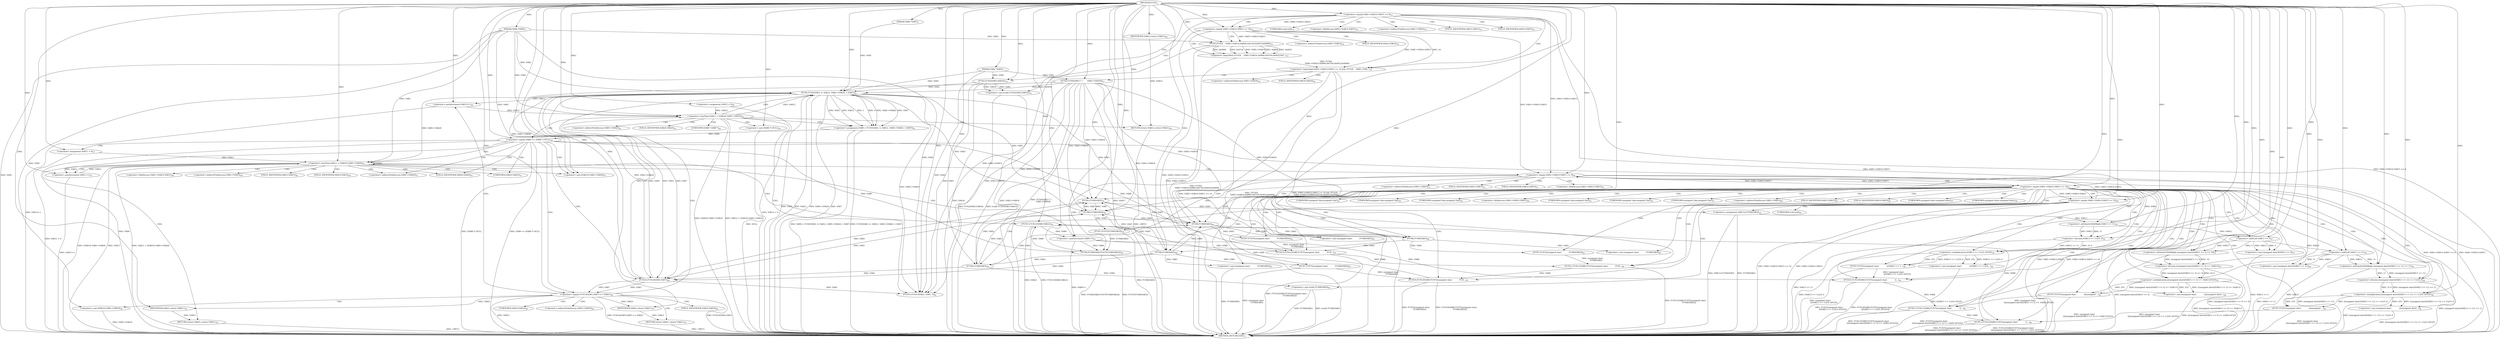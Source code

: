 digraph "FUN1" {  
"8" [label = <(METHOD,FUN1)<SUB>1</SUB>> ]
"237" [label = <(METHOD_RETURN,VAR1)<SUB>1</SUB>> ]
"9" [label = <(PARAM,VAR2 *VAR3)<SUB>1</SUB>> ]
"10" [label = <(PARAM,VAR4 *VAR5)<SUB>1</SUB>> ]
"11" [label = <(PARAM,VAR6 *VAR7)<SUB>2</SUB>> ]
"231" [label = <(FUN15,FUN15(VAR3, VAR5, 3))<SUB>61</SUB>> ]
"235" [label = <(RETURN,return VAR23;,return VAR23;)<SUB>65</SUB>> ]
"18" [label = <(&lt;operator&gt;.equals,VAR5-&gt;VAR14.VAR15 == 8)<SUB>13</SUB>> ]
"63" [label = <(&lt;operator&gt;.lessThan,VAR12 &lt; (VAR10) VAR5-&gt;VAR19)<SUB>20</SUB>> ]
"70" [label = <(&lt;operator&gt;.postIncrement,VAR12++)<SUB>20</SUB>> ]
"236" [label = <(IDENTIFIER,VAR23,return VAR23;)<SUB>65</SUB>> ]
"26" [label = <(&lt;operator&gt;.cast,(void) FUN2(VAR3,VAR16))<SUB>14</SUB>> ]
"60" [label = <(&lt;operator&gt;.assignment,VAR12 = 0)<SUB>20</SUB>> ]
"73" [label = <(&lt;operator&gt;.assignment,VAR9 = FUN5(VAR3, 0, VAR12, VAR5-&gt;VAR20, 1,VAR7))<SUB>22</SUB>> ]
"65" [label = <(&lt;operator&gt;.cast,(VAR10) VAR5-&gt;VAR19)<SUB>20</SUB>> ]
"85" [label = <(&lt;operator&gt;.equals,VAR9 == (VAR8 *) NULL)<SUB>24</SUB>> ]
"98" [label = <(&lt;operator&gt;.lessThan,VAR11 &lt; (VAR10) VAR5-&gt;VAR20)<SUB>27</SUB>> ]
"105" [label = <(&lt;operator&gt;.postIncrement,VAR11++)<SUB>27</SUB>> ]
"223" [label = <(&lt;operator&gt;.equals,FUN14(VAR3,VAR7) == VAR21)<SUB>56</SUB>> ]
"28" [label = <(FUN2,FUN2(VAR3,VAR16))<SUB>14</SUB>> ]
"34" [label = <(&lt;operator&gt;.logicalAnd,VAR5-&gt;VAR14.VAR15 == 16 &amp;&amp; !FUN3(
    VAR5-&gt;VAR...)<SUB>15</SUB>> ]
"75" [label = <(FUN5,FUN5(VAR3, 0, VAR12, VAR5-&gt;VAR20, 1,VAR7))<SUB>22</SUB>> ]
"91" [label = <(RETURN,return VAR21;,return VAR21;)<SUB>25</SUB>> ]
"95" [label = <(&lt;operator&gt;.assignment,VAR11 = 0)<SUB>27</SUB>> ]
"217" [label = <(FUN13,FUN13(VAR9,VAR22))<SUB>52</SUB>> ]
"220" [label = <(&lt;operator&gt;.postIncrement,VAR9++)<SUB>53</SUB>> ]
"229" [label = <(RETURN,return VAR21;,return VAR21;)<SUB>57</SUB>> ]
"52" [label = <(FUN4,FUN4(VAR17,&quot;&quot;,
      VAR3-&gt;VAR18))<SUB>17</SUB>> ]
"87" [label = <(&lt;operator&gt;.cast,(VAR8 *) NULL)<SUB>24</SUB>> ]
"92" [label = <(IDENTIFIER,VAR21,return VAR21;)<SUB>25</SUB>> ]
"100" [label = <(&lt;operator&gt;.cast,(VAR10) VAR5-&gt;VAR20)<SUB>27</SUB>> ]
"109" [label = <(&lt;operator&gt;.equals,VAR5-&gt;VAR14.VAR15 == 8)<SUB>29</SUB>> ]
"224" [label = <(FUN14,FUN14(VAR3,VAR7))<SUB>56</SUB>> ]
"230" [label = <(IDENTIFIER,VAR21,return VAR21;)<SUB>57</SUB>> ]
"35" [label = <(&lt;operator&gt;.equals,VAR5-&gt;VAR14.VAR15 == 16)<SUB>15</SUB>> ]
"42" [label = <(&lt;operator&gt;.logicalNot,!FUN3(
    VAR5-&gt;VAR14,0xf800,0x07e0,0x001f,0x0...)<SUB>15</SUB>> ]
"117" [label = <(FUN6,FUN6(VAR9,FUN7(FUN8(VAR3))))<SUB>30</SUB>> ]
"43" [label = <(FUN3,FUN3(
    VAR5-&gt;VAR14,0xf800,0x07e0,0x001f,0x0000))<SUB>15</SUB>> ]
"119" [label = <(FUN7,FUN7(FUN8(VAR3)))<SUB>30</SUB>> ]
"125" [label = <(&lt;operator&gt;.equals,VAR5-&gt;VAR14.VAR15 == 16)<SUB>31</SUB>> ]
"120" [label = <(FUN8,FUN8(VAR3))<SUB>30</SUB>> ]
"133" [label = <(&lt;operator&gt;.assignment,VAR13=FUN9(VAR3))<SUB>33</SUB>> ]
"137" [label = <(FUN10,FUN10(VAR9,FUN7((unsigned char)
             ((...)<SUB>34</SUB>> ]
"149" [label = <(FUN11,FUN11(VAR9,FUN7((unsigned char)
             ((...)<SUB>36</SUB>> ]
"165" [label = <(FUN12,FUN12(VAR9,FUN7((unsigned char)
             ((...)<SUB>38</SUB>> ]
"183" [label = <(FUN12,FUN12(VAR9,FUN7((unsigned char)
            FUN...)<SUB>43</SUB>> ]
"190" [label = <(FUN11,FUN11(VAR9,FUN7((unsigned char)
            FUN...)<SUB>45</SUB>> ]
"197" [label = <(FUN10,FUN10(VAR9,FUN7((unsigned char)
            FUN...)<SUB>47</SUB>> ]
"135" [label = <(FUN9,FUN9(VAR3))<SUB>33</SUB>> ]
"139" [label = <(FUN7,FUN7((unsigned char)
             (((VAR13 &gt;&gt; 1...)<SUB>34</SUB>> ]
"151" [label = <(FUN7,FUN7((unsigned char)
             ((((unsigned ...)<SUB>36</SUB>> ]
"167" [label = <(FUN7,FUN7((unsigned char)
             ((((unsigned ...)<SUB>38</SUB>> ]
"205" [label = <(&lt;operator&gt;.equals,VAR5-&gt;VAR14.VAR15 == 32)<SUB>49</SUB>> ]
"140" [label = <(&lt;operator&gt;.cast,(unsigned char)
             (((VAR13 &gt;&gt; 11)/31...)<SUB>34</SUB>> ]
"152" [label = <(&lt;operator&gt;.cast,(unsigned char)
             ((((unsigned short...)<SUB>36</SUB>> ]
"168" [label = <(&lt;operator&gt;.cast,(unsigned char)
             ((((unsigned short...)<SUB>38</SUB>> ]
"185" [label = <(FUN7,FUN7((unsigned char)
            FUN8(VAR3)))<SUB>43</SUB>> ]
"192" [label = <(FUN7,FUN7((unsigned char)
            FUN8(VAR3)))<SUB>45</SUB>> ]
"199" [label = <(FUN7,FUN7((unsigned char)
            FUN8(VAR3)))<SUB>47</SUB>> ]
"213" [label = <(&lt;operator&gt;.cast,(void) FUN8(VAR3))<SUB>50</SUB>> ]
"142" [label = <(&lt;operator&gt;.multiplication,((VAR13 &gt;&gt; 11)/31.0)*255)<SUB>35</SUB>> ]
"154" [label = <(&lt;operator&gt;.multiplication,(((unsigned short)(VAR13 &lt;&lt; 5) &gt;&gt; 10)/63.0)*255)<SUB>37</SUB>> ]
"170" [label = <(&lt;operator&gt;.multiplication,(((unsigned short)(VAR13 &lt;&lt; 11) &gt;&gt; 11)/31.0)*255)<SUB>39</SUB>> ]
"186" [label = <(&lt;operator&gt;.cast,(unsigned char)
            FUN8(VAR3))<SUB>43</SUB>> ]
"193" [label = <(&lt;operator&gt;.cast,(unsigned char)
            FUN8(VAR3))<SUB>45</SUB>> ]
"200" [label = <(&lt;operator&gt;.cast,(unsigned char)
            FUN8(VAR3))<SUB>47</SUB>> ]
"143" [label = <(&lt;operator&gt;.division,(VAR13 &gt;&gt; 11)/31.0)<SUB>35</SUB>> ]
"155" [label = <(&lt;operator&gt;.division,((unsigned short)(VAR13 &lt;&lt; 5) &gt;&gt; 10)/63.0)<SUB>37</SUB>> ]
"171" [label = <(&lt;operator&gt;.division,((unsigned short)(VAR13 &lt;&lt; 11) &gt;&gt; 11)/31.0)<SUB>39</SUB>> ]
"188" [label = <(FUN8,FUN8(VAR3))<SUB>44</SUB>> ]
"195" [label = <(FUN8,FUN8(VAR3))<SUB>46</SUB>> ]
"202" [label = <(FUN8,FUN8(VAR3))<SUB>48</SUB>> ]
"215" [label = <(FUN8,FUN8(VAR3))<SUB>50</SUB>> ]
"144" [label = <(&lt;operator&gt;.arithmeticShiftRight,VAR13 &gt;&gt; 11)<SUB>35</SUB>> ]
"156" [label = <(&lt;operator&gt;.arithmeticShiftRight,(unsigned short)(VAR13 &lt;&lt; 5) &gt;&gt; 10)<SUB>37</SUB>> ]
"172" [label = <(&lt;operator&gt;.arithmeticShiftRight,(unsigned short)(VAR13 &lt;&lt; 11) &gt;&gt; 11)<SUB>39</SUB>> ]
"157" [label = <(&lt;operator&gt;.cast,(unsigned short)(VAR13 &lt;&lt; 5))<SUB>37</SUB>> ]
"173" [label = <(&lt;operator&gt;.cast,(unsigned short)(VAR13 &lt;&lt; 11))<SUB>39</SUB>> ]
"159" [label = <(&lt;operator&gt;.shiftLeft,VAR13 &lt;&lt; 5)<SUB>37</SUB>> ]
"175" [label = <(&lt;operator&gt;.shiftLeft,VAR13 &lt;&lt; 11)<SUB>39</SUB>> ]
"27" [label = <(UNKNOWN,void,void)<SUB>14</SUB>> ]
"66" [label = <(UNKNOWN,VAR10,VAR10)<SUB>20</SUB>> ]
"67" [label = <(&lt;operator&gt;.indirectFieldAccess,VAR5-&gt;VAR19)<SUB>20</SUB>> ]
"69" [label = <(FIELD_IDENTIFIER,VAR19,VAR19)<SUB>20</SUB>> ]
"79" [label = <(&lt;operator&gt;.indirectFieldAccess,VAR5-&gt;VAR20)<SUB>22</SUB>> ]
"81" [label = <(FIELD_IDENTIFIER,VAR20,VAR20)<SUB>22</SUB>> ]
"88" [label = <(UNKNOWN,VAR8 *,VAR8 *)<SUB>24</SUB>> ]
"101" [label = <(UNKNOWN,VAR10,VAR10)<SUB>27</SUB>> ]
"102" [label = <(&lt;operator&gt;.indirectFieldAccess,VAR5-&gt;VAR20)<SUB>27</SUB>> ]
"36" [label = <(&lt;operator&gt;.fieldAccess,VAR5-&gt;VAR14.VAR15)<SUB>15</SUB>> ]
"55" [label = <(&lt;operator&gt;.indirectFieldAccess,VAR3-&gt;VAR18)<SUB>18</SUB>> ]
"104" [label = <(FIELD_IDENTIFIER,VAR20,VAR20)<SUB>27</SUB>> ]
"110" [label = <(&lt;operator&gt;.fieldAccess,VAR5-&gt;VAR14.VAR15)<SUB>29</SUB>> ]
"37" [label = <(&lt;operator&gt;.indirectFieldAccess,VAR5-&gt;VAR14)<SUB>15</SUB>> ]
"40" [label = <(FIELD_IDENTIFIER,VAR15,VAR15)<SUB>15</SUB>> ]
"44" [label = <(&lt;operator&gt;.indirectFieldAccess,VAR5-&gt;VAR14)<SUB>16</SUB>> ]
"57" [label = <(FIELD_IDENTIFIER,VAR18,VAR18)<SUB>18</SUB>> ]
"111" [label = <(&lt;operator&gt;.indirectFieldAccess,VAR5-&gt;VAR14)<SUB>29</SUB>> ]
"114" [label = <(FIELD_IDENTIFIER,VAR15,VAR15)<SUB>29</SUB>> ]
"39" [label = <(FIELD_IDENTIFIER,VAR14,VAR14)<SUB>15</SUB>> ]
"46" [label = <(FIELD_IDENTIFIER,VAR14,VAR14)<SUB>16</SUB>> ]
"113" [label = <(FIELD_IDENTIFIER,VAR14,VAR14)<SUB>29</SUB>> ]
"126" [label = <(&lt;operator&gt;.fieldAccess,VAR5-&gt;VAR14.VAR15)<SUB>31</SUB>> ]
"127" [label = <(&lt;operator&gt;.indirectFieldAccess,VAR5-&gt;VAR14)<SUB>31</SUB>> ]
"130" [label = <(FIELD_IDENTIFIER,VAR15,VAR15)<SUB>31</SUB>> ]
"129" [label = <(FIELD_IDENTIFIER,VAR14,VAR14)<SUB>31</SUB>> ]
"141" [label = <(UNKNOWN,unsigned char,unsigned char)<SUB>34</SUB>> ]
"153" [label = <(UNKNOWN,unsigned char,unsigned char)<SUB>36</SUB>> ]
"169" [label = <(UNKNOWN,unsigned char,unsigned char)<SUB>38</SUB>> ]
"206" [label = <(&lt;operator&gt;.fieldAccess,VAR5-&gt;VAR14.VAR15)<SUB>49</SUB>> ]
"187" [label = <(UNKNOWN,unsigned char,unsigned char)<SUB>43</SUB>> ]
"194" [label = <(UNKNOWN,unsigned char,unsigned char)<SUB>45</SUB>> ]
"201" [label = <(UNKNOWN,unsigned char,unsigned char)<SUB>47</SUB>> ]
"207" [label = <(&lt;operator&gt;.indirectFieldAccess,VAR5-&gt;VAR14)<SUB>49</SUB>> ]
"210" [label = <(FIELD_IDENTIFIER,VAR15,VAR15)<SUB>49</SUB>> ]
"214" [label = <(UNKNOWN,void,void)<SUB>50</SUB>> ]
"209" [label = <(FIELD_IDENTIFIER,VAR14,VAR14)<SUB>49</SUB>> ]
"158" [label = <(UNKNOWN,unsigned short,unsigned short)<SUB>37</SUB>> ]
"174" [label = <(UNKNOWN,unsigned short,unsigned short)<SUB>39</SUB>> ]
  "235" -> "237"  [ label = "DDG: &lt;RET&gt;"] 
  "91" -> "237"  [ label = "DDG: &lt;RET&gt;"] 
  "229" -> "237"  [ label = "DDG: &lt;RET&gt;"] 
  "10" -> "237"  [ label = "DDG: VAR5"] 
  "18" -> "237"  [ label = "DDG: VAR5-&gt;VAR14.VAR15"] 
  "18" -> "237"  [ label = "DDG: VAR5-&gt;VAR14.VAR15 == 8"] 
  "35" -> "237"  [ label = "DDG: VAR5-&gt;VAR14.VAR15"] 
  "34" -> "237"  [ label = "DDG: VAR5-&gt;VAR14.VAR15 == 16"] 
  "43" -> "237"  [ label = "DDG: VAR5-&gt;VAR14"] 
  "42" -> "237"  [ label = "DDG: FUN3(
    VAR5-&gt;VAR14,0xf800,0x07e0,0x001f,0x0000)"] 
  "34" -> "237"  [ label = "DDG: !FUN3(
    VAR5-&gt;VAR14,0xf800,0x07e0,0x001f,0x0000)"] 
  "34" -> "237"  [ label = "DDG: VAR5-&gt;VAR14.VAR15 == 16 &amp;&amp; !FUN3(
    VAR5-&gt;VAR14,0xf800,0x07e0,0x001f,0x0000)"] 
  "52" -> "237"  [ label = "DDG: VAR3-&gt;VAR18"] 
  "52" -> "237"  [ label = "DDG: FUN4(VAR17,&quot;&quot;,
      VAR3-&gt;VAR18)"] 
  "26" -> "237"  [ label = "DDG: FUN2(VAR3,VAR16)"] 
  "26" -> "237"  [ label = "DDG: (void) FUN2(VAR3,VAR16)"] 
  "60" -> "237"  [ label = "DDG: VAR12 = 0"] 
  "65" -> "237"  [ label = "DDG: VAR5-&gt;VAR19"] 
  "63" -> "237"  [ label = "DDG: (VAR10) VAR5-&gt;VAR19"] 
  "63" -> "237"  [ label = "DDG: VAR12 &lt; (VAR10) VAR5-&gt;VAR19"] 
  "75" -> "237"  [ label = "DDG: VAR3"] 
  "75" -> "237"  [ label = "DDG: VAR12"] 
  "75" -> "237"  [ label = "DDG: VAR5-&gt;VAR20"] 
  "75" -> "237"  [ label = "DDG: VAR7"] 
  "73" -> "237"  [ label = "DDG: FUN5(VAR3, 0, VAR12, VAR5-&gt;VAR20, 1,VAR7)"] 
  "73" -> "237"  [ label = "DDG: VAR9 = FUN5(VAR3, 0, VAR12, VAR5-&gt;VAR20, 1,VAR7)"] 
  "85" -> "237"  [ label = "DDG: VAR9"] 
  "85" -> "237"  [ label = "DDG: (VAR8 *) NULL"] 
  "85" -> "237"  [ label = "DDG: VAR9 == (VAR8 *) NULL"] 
  "95" -> "237"  [ label = "DDG: VAR11 = 0"] 
  "98" -> "237"  [ label = "DDG: VAR11"] 
  "98" -> "237"  [ label = "DDG: (VAR10) VAR5-&gt;VAR20"] 
  "98" -> "237"  [ label = "DDG: VAR11 &lt; (VAR10) VAR5-&gt;VAR20"] 
  "223" -> "237"  [ label = "DDG: FUN14(VAR3,VAR7)"] 
  "223" -> "237"  [ label = "DDG: VAR21"] 
  "223" -> "237"  [ label = "DDG: FUN14(VAR3,VAR7) == VAR21"] 
  "70" -> "237"  [ label = "DDG: VAR12++"] 
  "109" -> "237"  [ label = "DDG: VAR5-&gt;VAR14.VAR15"] 
  "109" -> "237"  [ label = "DDG: VAR5-&gt;VAR14.VAR15 == 8"] 
  "125" -> "237"  [ label = "DDG: VAR5-&gt;VAR14.VAR15"] 
  "125" -> "237"  [ label = "DDG: VAR5-&gt;VAR14.VAR15 == 16"] 
  "183" -> "237"  [ label = "DDG: FUN12(VAR9,FUN7((unsigned char)
            FUN8(VAR3)))"] 
  "190" -> "237"  [ label = "DDG: FUN11(VAR9,FUN7((unsigned char)
            FUN8(VAR3)))"] 
  "200" -> "237"  [ label = "DDG: FUN8(VAR3)"] 
  "199" -> "237"  [ label = "DDG: (unsigned char)
            FUN8(VAR3)"] 
  "197" -> "237"  [ label = "DDG: FUN7((unsigned char)
            FUN8(VAR3))"] 
  "197" -> "237"  [ label = "DDG: FUN10(VAR9,FUN7((unsigned char)
            FUN8(VAR3)))"] 
  "205" -> "237"  [ label = "DDG: VAR5-&gt;VAR14.VAR15"] 
  "205" -> "237"  [ label = "DDG: VAR5-&gt;VAR14.VAR15 == 32"] 
  "213" -> "237"  [ label = "DDG: FUN8(VAR3)"] 
  "213" -> "237"  [ label = "DDG: (void) FUN8(VAR3)"] 
  "133" -> "237"  [ label = "DDG: FUN9(VAR3)"] 
  "133" -> "237"  [ label = "DDG: VAR13=FUN9(VAR3)"] 
  "143" -> "237"  [ label = "DDG: VAR13 &gt;&gt; 11"] 
  "142" -> "237"  [ label = "DDG: (VAR13 &gt;&gt; 11)/31.0"] 
  "140" -> "237"  [ label = "DDG: ((VAR13 &gt;&gt; 11)/31.0)*255"] 
  "139" -> "237"  [ label = "DDG: (unsigned char)
             (((VAR13 &gt;&gt; 11)/31.0)*255)"] 
  "137" -> "237"  [ label = "DDG: FUN7((unsigned char)
             (((VAR13 &gt;&gt; 11)/31.0)*255))"] 
  "137" -> "237"  [ label = "DDG: FUN10(VAR9,FUN7((unsigned char)
             (((VAR13 &gt;&gt; 11)/31.0)*255)))"] 
  "157" -> "237"  [ label = "DDG: VAR13 &lt;&lt; 5"] 
  "156" -> "237"  [ label = "DDG: (unsigned short)(VAR13 &lt;&lt; 5)"] 
  "155" -> "237"  [ label = "DDG: (unsigned short)(VAR13 &lt;&lt; 5) &gt;&gt; 10"] 
  "154" -> "237"  [ label = "DDG: ((unsigned short)(VAR13 &lt;&lt; 5) &gt;&gt; 10)/63.0"] 
  "152" -> "237"  [ label = "DDG: (((unsigned short)(VAR13 &lt;&lt; 5) &gt;&gt; 10)/63.0)*255"] 
  "151" -> "237"  [ label = "DDG: (unsigned char)
             ((((unsigned short)(VAR13 &lt;&lt; 5) &gt;&gt; 10)/63.0)*255)"] 
  "149" -> "237"  [ label = "DDG: FUN7((unsigned char)
             ((((unsigned short)(VAR13 &lt;&lt; 5) &gt;&gt; 10)/63.0)*255))"] 
  "149" -> "237"  [ label = "DDG: FUN11(VAR9,FUN7((unsigned char)
             ((((unsigned short)(VAR13 &lt;&lt; 5) &gt;&gt; 10)/63.0)*255)))"] 
  "175" -> "237"  [ label = "DDG: VAR13"] 
  "173" -> "237"  [ label = "DDG: VAR13 &lt;&lt; 11"] 
  "172" -> "237"  [ label = "DDG: (unsigned short)(VAR13 &lt;&lt; 11)"] 
  "171" -> "237"  [ label = "DDG: (unsigned short)(VAR13 &lt;&lt; 11) &gt;&gt; 11"] 
  "170" -> "237"  [ label = "DDG: ((unsigned short)(VAR13 &lt;&lt; 11) &gt;&gt; 11)/31.0"] 
  "168" -> "237"  [ label = "DDG: (((unsigned short)(VAR13 &lt;&lt; 11) &gt;&gt; 11)/31.0)*255"] 
  "167" -> "237"  [ label = "DDG: (unsigned char)
             ((((unsigned short)(VAR13 &lt;&lt; 11) &gt;&gt; 11)/31.0)*255)"] 
  "165" -> "237"  [ label = "DDG: FUN7((unsigned char)
             ((((unsigned short)(VAR13 &lt;&lt; 11) &gt;&gt; 11)/31.0)*255))"] 
  "165" -> "237"  [ label = "DDG: FUN12(VAR9,FUN7((unsigned char)
             ((((unsigned short)(VAR13 &lt;&lt; 11) &gt;&gt; 11)/31.0)*255)))"] 
  "119" -> "237"  [ label = "DDG: FUN8(VAR3)"] 
  "117" -> "237"  [ label = "DDG: FUN7(FUN8(VAR3))"] 
  "117" -> "237"  [ label = "DDG: FUN6(VAR9,FUN7(FUN8(VAR3)))"] 
  "217" -> "237"  [ label = "DDG: FUN13(VAR9,VAR22)"] 
  "220" -> "237"  [ label = "DDG: VAR9++"] 
  "105" -> "237"  [ label = "DDG: VAR11++"] 
  "87" -> "237"  [ label = "DDG: NULL"] 
  "28" -> "237"  [ label = "DDG: VAR16"] 
  "217" -> "237"  [ label = "DDG: VAR22"] 
  "52" -> "237"  [ label = "DDG: VAR17"] 
  "8" -> "9"  [ label = "DDG: "] 
  "8" -> "10"  [ label = "DDG: "] 
  "8" -> "11"  [ label = "DDG: "] 
  "236" -> "235"  [ label = "DDG: VAR23"] 
  "8" -> "235"  [ label = "DDG: "] 
  "9" -> "231"  [ label = "DDG: VAR3"] 
  "52" -> "231"  [ label = "DDG: VAR3-&gt;VAR18"] 
  "28" -> "231"  [ label = "DDG: VAR3"] 
  "224" -> "231"  [ label = "DDG: VAR3"] 
  "8" -> "231"  [ label = "DDG: "] 
  "10" -> "231"  [ label = "DDG: VAR5"] 
  "43" -> "231"  [ label = "DDG: VAR5-&gt;VAR14"] 
  "75" -> "231"  [ label = "DDG: VAR5-&gt;VAR20"] 
  "8" -> "236"  [ label = "DDG: "] 
  "8" -> "18"  [ label = "DDG: "] 
  "28" -> "26"  [ label = "DDG: VAR3"] 
  "28" -> "26"  [ label = "DDG: VAR16"] 
  "8" -> "60"  [ label = "DDG: "] 
  "60" -> "63"  [ label = "DDG: VAR12"] 
  "70" -> "63"  [ label = "DDG: VAR12"] 
  "8" -> "63"  [ label = "DDG: "] 
  "10" -> "63"  [ label = "DDG: VAR5"] 
  "75" -> "70"  [ label = "DDG: VAR12"] 
  "8" -> "70"  [ label = "DDG: "] 
  "75" -> "73"  [ label = "DDG: 0"] 
  "75" -> "73"  [ label = "DDG: VAR12"] 
  "75" -> "73"  [ label = "DDG: VAR5-&gt;VAR20"] 
  "75" -> "73"  [ label = "DDG: VAR7"] 
  "75" -> "73"  [ label = "DDG: VAR3"] 
  "75" -> "73"  [ label = "DDG: 1"] 
  "10" -> "65"  [ label = "DDG: VAR5"] 
  "9" -> "28"  [ label = "DDG: VAR3"] 
  "8" -> "28"  [ label = "DDG: "] 
  "9" -> "75"  [ label = "DDG: VAR3"] 
  "52" -> "75"  [ label = "DDG: VAR3-&gt;VAR18"] 
  "28" -> "75"  [ label = "DDG: VAR3"] 
  "224" -> "75"  [ label = "DDG: VAR3"] 
  "8" -> "75"  [ label = "DDG: "] 
  "63" -> "75"  [ label = "DDG: VAR12"] 
  "10" -> "75"  [ label = "DDG: VAR5"] 
  "11" -> "75"  [ label = "DDG: VAR7"] 
  "224" -> "75"  [ label = "DDG: VAR7"] 
  "73" -> "85"  [ label = "DDG: VAR9"] 
  "8" -> "85"  [ label = "DDG: "] 
  "92" -> "91"  [ label = "DDG: VAR21"] 
  "8" -> "95"  [ label = "DDG: "] 
  "95" -> "98"  [ label = "DDG: VAR11"] 
  "105" -> "98"  [ label = "DDG: VAR11"] 
  "8" -> "98"  [ label = "DDG: "] 
  "10" -> "98"  [ label = "DDG: VAR5"] 
  "75" -> "98"  [ label = "DDG: VAR5-&gt;VAR20"] 
  "98" -> "105"  [ label = "DDG: VAR11"] 
  "8" -> "105"  [ label = "DDG: "] 
  "224" -> "223"  [ label = "DDG: VAR3"] 
  "224" -> "223"  [ label = "DDG: VAR7"] 
  "8" -> "223"  [ label = "DDG: "] 
  "230" -> "229"  [ label = "DDG: VAR21"] 
  "35" -> "34"  [ label = "DDG: VAR5-&gt;VAR14.VAR15"] 
  "35" -> "34"  [ label = "DDG: 16"] 
  "42" -> "34"  [ label = "DDG: FUN3(
    VAR5-&gt;VAR14,0xf800,0x07e0,0x001f,0x0000)"] 
  "8" -> "87"  [ label = "DDG: "] 
  "223" -> "92"  [ label = "DDG: VAR21"] 
  "8" -> "92"  [ label = "DDG: "] 
  "10" -> "100"  [ label = "DDG: VAR5"] 
  "75" -> "100"  [ label = "DDG: VAR5-&gt;VAR20"] 
  "197" -> "217"  [ label = "DDG: VAR9"] 
  "165" -> "217"  [ label = "DDG: VAR9"] 
  "117" -> "217"  [ label = "DDG: VAR9"] 
  "8" -> "217"  [ label = "DDG: "] 
  "217" -> "220"  [ label = "DDG: VAR9"] 
  "8" -> "220"  [ label = "DDG: "] 
  "52" -> "224"  [ label = "DDG: VAR3-&gt;VAR18"] 
  "75" -> "224"  [ label = "DDG: VAR3"] 
  "202" -> "224"  [ label = "DDG: VAR3"] 
  "215" -> "224"  [ label = "DDG: VAR3"] 
  "135" -> "224"  [ label = "DDG: VAR3"] 
  "120" -> "224"  [ label = "DDG: VAR3"] 
  "8" -> "224"  [ label = "DDG: "] 
  "75" -> "224"  [ label = "DDG: VAR7"] 
  "223" -> "230"  [ label = "DDG: VAR21"] 
  "8" -> "230"  [ label = "DDG: "] 
  "18" -> "35"  [ label = "DDG: VAR5-&gt;VAR14.VAR15"] 
  "8" -> "35"  [ label = "DDG: "] 
  "43" -> "42"  [ label = "DDG: VAR5-&gt;VAR14"] 
  "43" -> "42"  [ label = "DDG: 0xf800"] 
  "43" -> "42"  [ label = "DDG: 0x001f"] 
  "43" -> "42"  [ label = "DDG: 0x0000"] 
  "43" -> "42"  [ label = "DDG: 0x07e0"] 
  "8" -> "52"  [ label = "DDG: "] 
  "9" -> "52"  [ label = "DDG: VAR3"] 
  "18" -> "109"  [ label = "DDG: VAR5-&gt;VAR14.VAR15"] 
  "35" -> "109"  [ label = "DDG: VAR5-&gt;VAR14.VAR15"] 
  "125" -> "109"  [ label = "DDG: VAR5-&gt;VAR14.VAR15"] 
  "205" -> "109"  [ label = "DDG: VAR5-&gt;VAR14.VAR15"] 
  "8" -> "109"  [ label = "DDG: "] 
  "10" -> "43"  [ label = "DDG: VAR5"] 
  "35" -> "43"  [ label = "DDG: VAR5-&gt;VAR14.VAR15"] 
  "8" -> "43"  [ label = "DDG: "] 
  "85" -> "117"  [ label = "DDG: VAR9"] 
  "220" -> "117"  [ label = "DDG: VAR9"] 
  "8" -> "117"  [ label = "DDG: "] 
  "119" -> "117"  [ label = "DDG: FUN8(VAR3)"] 
  "120" -> "119"  [ label = "DDG: VAR3"] 
  "52" -> "120"  [ label = "DDG: VAR3-&gt;VAR18"] 
  "75" -> "120"  [ label = "DDG: VAR3"] 
  "202" -> "120"  [ label = "DDG: VAR3"] 
  "215" -> "120"  [ label = "DDG: VAR3"] 
  "135" -> "120"  [ label = "DDG: VAR3"] 
  "8" -> "120"  [ label = "DDG: "] 
  "109" -> "125"  [ label = "DDG: VAR5-&gt;VAR14.VAR15"] 
  "8" -> "125"  [ label = "DDG: "] 
  "135" -> "133"  [ label = "DDG: VAR3"] 
  "85" -> "137"  [ label = "DDG: VAR9"] 
  "220" -> "137"  [ label = "DDG: VAR9"] 
  "8" -> "137"  [ label = "DDG: "] 
  "139" -> "137"  [ label = "DDG: (unsigned char)
             (((VAR13 &gt;&gt; 11)/31.0)*255)"] 
  "137" -> "149"  [ label = "DDG: VAR9"] 
  "8" -> "149"  [ label = "DDG: "] 
  "151" -> "149"  [ label = "DDG: (unsigned char)
             ((((unsigned short)(VAR13 &lt;&lt; 5) &gt;&gt; 10)/63.0)*255)"] 
  "149" -> "165"  [ label = "DDG: VAR9"] 
  "8" -> "165"  [ label = "DDG: "] 
  "167" -> "165"  [ label = "DDG: (unsigned char)
             ((((unsigned short)(VAR13 &lt;&lt; 11) &gt;&gt; 11)/31.0)*255)"] 
  "52" -> "135"  [ label = "DDG: VAR3-&gt;VAR18"] 
  "75" -> "135"  [ label = "DDG: VAR3"] 
  "202" -> "135"  [ label = "DDG: VAR3"] 
  "215" -> "135"  [ label = "DDG: VAR3"] 
  "120" -> "135"  [ label = "DDG: VAR3"] 
  "8" -> "135"  [ label = "DDG: "] 
  "142" -> "139"  [ label = "DDG: (VAR13 &gt;&gt; 11)/31.0"] 
  "142" -> "139"  [ label = "DDG: 255"] 
  "154" -> "151"  [ label = "DDG: ((unsigned short)(VAR13 &lt;&lt; 5) &gt;&gt; 10)/63.0"] 
  "154" -> "151"  [ label = "DDG: 255"] 
  "170" -> "167"  [ label = "DDG: ((unsigned short)(VAR13 &lt;&lt; 11) &gt;&gt; 11)/31.0"] 
  "170" -> "167"  [ label = "DDG: 255"] 
  "85" -> "183"  [ label = "DDG: VAR9"] 
  "220" -> "183"  [ label = "DDG: VAR9"] 
  "8" -> "183"  [ label = "DDG: "] 
  "185" -> "183"  [ label = "DDG: (unsigned char)
            FUN8(VAR3)"] 
  "183" -> "190"  [ label = "DDG: VAR9"] 
  "8" -> "190"  [ label = "DDG: "] 
  "192" -> "190"  [ label = "DDG: (unsigned char)
            FUN8(VAR3)"] 
  "190" -> "197"  [ label = "DDG: VAR9"] 
  "8" -> "197"  [ label = "DDG: "] 
  "199" -> "197"  [ label = "DDG: (unsigned char)
            FUN8(VAR3)"] 
  "142" -> "140"  [ label = "DDG: (VAR13 &gt;&gt; 11)/31.0"] 
  "142" -> "140"  [ label = "DDG: 255"] 
  "154" -> "152"  [ label = "DDG: ((unsigned short)(VAR13 &lt;&lt; 5) &gt;&gt; 10)/63.0"] 
  "154" -> "152"  [ label = "DDG: 255"] 
  "170" -> "168"  [ label = "DDG: ((unsigned short)(VAR13 &lt;&lt; 11) &gt;&gt; 11)/31.0"] 
  "170" -> "168"  [ label = "DDG: 255"] 
  "188" -> "185"  [ label = "DDG: VAR3"] 
  "195" -> "192"  [ label = "DDG: VAR3"] 
  "202" -> "199"  [ label = "DDG: VAR3"] 
  "125" -> "205"  [ label = "DDG: VAR5-&gt;VAR14.VAR15"] 
  "8" -> "205"  [ label = "DDG: "] 
  "215" -> "213"  [ label = "DDG: VAR3"] 
  "143" -> "142"  [ label = "DDG: VAR13 &gt;&gt; 11"] 
  "143" -> "142"  [ label = "DDG: 31.0"] 
  "8" -> "142"  [ label = "DDG: "] 
  "155" -> "154"  [ label = "DDG: (unsigned short)(VAR13 &lt;&lt; 5) &gt;&gt; 10"] 
  "155" -> "154"  [ label = "DDG: 63.0"] 
  "8" -> "154"  [ label = "DDG: "] 
  "171" -> "170"  [ label = "DDG: (unsigned short)(VAR13 &lt;&lt; 11) &gt;&gt; 11"] 
  "171" -> "170"  [ label = "DDG: 31.0"] 
  "8" -> "170"  [ label = "DDG: "] 
  "188" -> "186"  [ label = "DDG: VAR3"] 
  "195" -> "193"  [ label = "DDG: VAR3"] 
  "202" -> "200"  [ label = "DDG: VAR3"] 
  "144" -> "143"  [ label = "DDG: VAR13"] 
  "144" -> "143"  [ label = "DDG: 11"] 
  "8" -> "143"  [ label = "DDG: "] 
  "156" -> "155"  [ label = "DDG: (unsigned short)(VAR13 &lt;&lt; 5)"] 
  "156" -> "155"  [ label = "DDG: 10"] 
  "8" -> "155"  [ label = "DDG: "] 
  "172" -> "171"  [ label = "DDG: (unsigned short)(VAR13 &lt;&lt; 11)"] 
  "172" -> "171"  [ label = "DDG: 11"] 
  "8" -> "171"  [ label = "DDG: "] 
  "52" -> "188"  [ label = "DDG: VAR3-&gt;VAR18"] 
  "75" -> "188"  [ label = "DDG: VAR3"] 
  "202" -> "188"  [ label = "DDG: VAR3"] 
  "215" -> "188"  [ label = "DDG: VAR3"] 
  "135" -> "188"  [ label = "DDG: VAR3"] 
  "120" -> "188"  [ label = "DDG: VAR3"] 
  "8" -> "188"  [ label = "DDG: "] 
  "52" -> "195"  [ label = "DDG: VAR3-&gt;VAR18"] 
  "188" -> "195"  [ label = "DDG: VAR3"] 
  "8" -> "195"  [ label = "DDG: "] 
  "52" -> "202"  [ label = "DDG: VAR3-&gt;VAR18"] 
  "195" -> "202"  [ label = "DDG: VAR3"] 
  "8" -> "202"  [ label = "DDG: "] 
  "52" -> "215"  [ label = "DDG: VAR3-&gt;VAR18"] 
  "202" -> "215"  [ label = "DDG: VAR3"] 
  "8" -> "215"  [ label = "DDG: "] 
  "133" -> "144"  [ label = "DDG: VAR13"] 
  "8" -> "144"  [ label = "DDG: "] 
  "159" -> "156"  [ label = "DDG: VAR13"] 
  "159" -> "156"  [ label = "DDG: 5"] 
  "8" -> "156"  [ label = "DDG: "] 
  "175" -> "172"  [ label = "DDG: VAR13"] 
  "175" -> "172"  [ label = "DDG: 11"] 
  "8" -> "172"  [ label = "DDG: "] 
  "159" -> "157"  [ label = "DDG: VAR13"] 
  "159" -> "157"  [ label = "DDG: 5"] 
  "175" -> "173"  [ label = "DDG: VAR13"] 
  "175" -> "173"  [ label = "DDG: 11"] 
  "144" -> "159"  [ label = "DDG: VAR13"] 
  "8" -> "159"  [ label = "DDG: "] 
  "159" -> "175"  [ label = "DDG: VAR13"] 
  "8" -> "175"  [ label = "DDG: "] 
  "18" -> "34"  [ label = "CDG: "] 
  "18" -> "26"  [ label = "CDG: "] 
  "18" -> "37"  [ label = "CDG: "] 
  "18" -> "27"  [ label = "CDG: "] 
  "18" -> "40"  [ label = "CDG: "] 
  "18" -> "35"  [ label = "CDG: "] 
  "18" -> "36"  [ label = "CDG: "] 
  "18" -> "28"  [ label = "CDG: "] 
  "18" -> "39"  [ label = "CDG: "] 
  "63" -> "73"  [ label = "CDG: "] 
  "63" -> "75"  [ label = "CDG: "] 
  "63" -> "81"  [ label = "CDG: "] 
  "63" -> "85"  [ label = "CDG: "] 
  "63" -> "87"  [ label = "CDG: "] 
  "63" -> "231"  [ label = "CDG: "] 
  "63" -> "79"  [ label = "CDG: "] 
  "63" -> "88"  [ label = "CDG: "] 
  "63" -> "235"  [ label = "CDG: "] 
  "85" -> "98"  [ label = "CDG: "] 
  "85" -> "102"  [ label = "CDG: "] 
  "85" -> "104"  [ label = "CDG: "] 
  "85" -> "95"  [ label = "CDG: "] 
  "85" -> "91"  [ label = "CDG: "] 
  "85" -> "101"  [ label = "CDG: "] 
  "85" -> "223"  [ label = "CDG: "] 
  "85" -> "100"  [ label = "CDG: "] 
  "85" -> "224"  [ label = "CDG: "] 
  "98" -> "98"  [ label = "CDG: "] 
  "98" -> "113"  [ label = "CDG: "] 
  "98" -> "102"  [ label = "CDG: "] 
  "98" -> "114"  [ label = "CDG: "] 
  "98" -> "104"  [ label = "CDG: "] 
  "98" -> "101"  [ label = "CDG: "] 
  "98" -> "100"  [ label = "CDG: "] 
  "98" -> "111"  [ label = "CDG: "] 
  "98" -> "217"  [ label = "CDG: "] 
  "98" -> "220"  [ label = "CDG: "] 
  "98" -> "105"  [ label = "CDG: "] 
  "98" -> "110"  [ label = "CDG: "] 
  "98" -> "109"  [ label = "CDG: "] 
  "223" -> "69"  [ label = "CDG: "] 
  "223" -> "67"  [ label = "CDG: "] 
  "223" -> "70"  [ label = "CDG: "] 
  "223" -> "66"  [ label = "CDG: "] 
  "223" -> "65"  [ label = "CDG: "] 
  "223" -> "229"  [ label = "CDG: "] 
  "223" -> "63"  [ label = "CDG: "] 
  "34" -> "57"  [ label = "CDG: "] 
  "34" -> "52"  [ label = "CDG: "] 
  "34" -> "55"  [ label = "CDG: "] 
  "35" -> "42"  [ label = "CDG: "] 
  "35" -> "44"  [ label = "CDG: "] 
  "35" -> "43"  [ label = "CDG: "] 
  "35" -> "46"  [ label = "CDG: "] 
  "109" -> "120"  [ label = "CDG: "] 
  "109" -> "119"  [ label = "CDG: "] 
  "109" -> "129"  [ label = "CDG: "] 
  "109" -> "130"  [ label = "CDG: "] 
  "109" -> "127"  [ label = "CDG: "] 
  "109" -> "126"  [ label = "CDG: "] 
  "109" -> "117"  [ label = "CDG: "] 
  "109" -> "125"  [ label = "CDG: "] 
  "125" -> "167"  [ label = "CDG: "] 
  "125" -> "188"  [ label = "CDG: "] 
  "125" -> "192"  [ label = "CDG: "] 
  "125" -> "154"  [ label = "CDG: "] 
  "125" -> "169"  [ label = "CDG: "] 
  "125" -> "209"  [ label = "CDG: "] 
  "125" -> "149"  [ label = "CDG: "] 
  "125" -> "185"  [ label = "CDG: "] 
  "125" -> "151"  [ label = "CDG: "] 
  "125" -> "197"  [ label = "CDG: "] 
  "125" -> "153"  [ label = "CDG: "] 
  "125" -> "168"  [ label = "CDG: "] 
  "125" -> "170"  [ label = "CDG: "] 
  "125" -> "144"  [ label = "CDG: "] 
  "125" -> "206"  [ label = "CDG: "] 
  "125" -> "195"  [ label = "CDG: "] 
  "125" -> "187"  [ label = "CDG: "] 
  "125" -> "190"  [ label = "CDG: "] 
  "125" -> "173"  [ label = "CDG: "] 
  "125" -> "137"  [ label = "CDG: "] 
  "125" -> "207"  [ label = "CDG: "] 
  "125" -> "152"  [ label = "CDG: "] 
  "125" -> "174"  [ label = "CDG: "] 
  "125" -> "194"  [ label = "CDG: "] 
  "125" -> "155"  [ label = "CDG: "] 
  "125" -> "186"  [ label = "CDG: "] 
  "125" -> "202"  [ label = "CDG: "] 
  "125" -> "139"  [ label = "CDG: "] 
  "125" -> "201"  [ label = "CDG: "] 
  "125" -> "205"  [ label = "CDG: "] 
  "125" -> "158"  [ label = "CDG: "] 
  "125" -> "171"  [ label = "CDG: "] 
  "125" -> "141"  [ label = "CDG: "] 
  "125" -> "183"  [ label = "CDG: "] 
  "125" -> "193"  [ label = "CDG: "] 
  "125" -> "142"  [ label = "CDG: "] 
  "125" -> "210"  [ label = "CDG: "] 
  "125" -> "200"  [ label = "CDG: "] 
  "125" -> "157"  [ label = "CDG: "] 
  "125" -> "159"  [ label = "CDG: "] 
  "125" -> "140"  [ label = "CDG: "] 
  "125" -> "143"  [ label = "CDG: "] 
  "125" -> "199"  [ label = "CDG: "] 
  "125" -> "165"  [ label = "CDG: "] 
  "125" -> "135"  [ label = "CDG: "] 
  "125" -> "175"  [ label = "CDG: "] 
  "125" -> "156"  [ label = "CDG: "] 
  "125" -> "133"  [ label = "CDG: "] 
  "125" -> "172"  [ label = "CDG: "] 
  "205" -> "214"  [ label = "CDG: "] 
  "205" -> "215"  [ label = "CDG: "] 
  "205" -> "213"  [ label = "CDG: "] 
}
